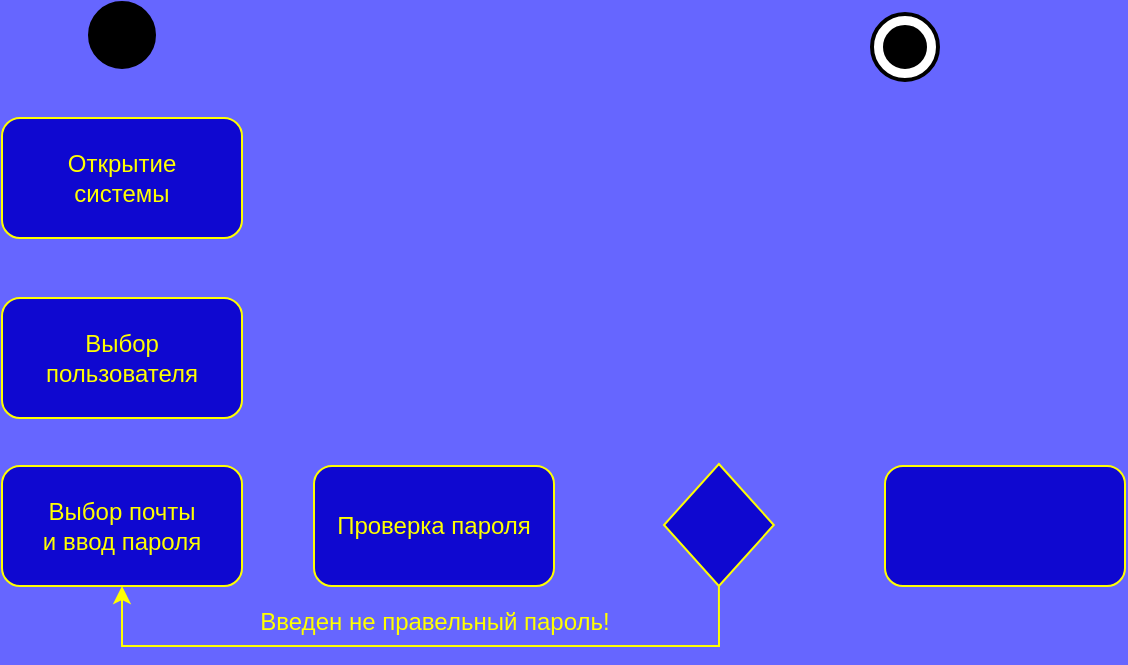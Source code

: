 <mxfile version="14.6.11" type="github">
  <diagram id="6aFeG4sOG7LSVYo24l37" name="Page-1">
    <mxGraphModel dx="729" dy="779" grid="0" gridSize="10" guides="1" tooltips="1" connect="1" arrows="1" fold="1" page="1" pageScale="1" pageWidth="827" pageHeight="1169" background="#6666FF" math="0" shadow="0">
      <root>
        <mxCell id="0" />
        <mxCell id="1" parent="0" />
        <mxCell id="k_KoyLPq_P6ISR_pOOIT-1" value="" style="strokeWidth=2;html=1;shape=mxgraph.flowchart.start_2;whiteSpace=wrap;" vertex="1" parent="1">
          <mxGeometry x="617" y="46" width="33" height="33" as="geometry" />
        </mxCell>
        <mxCell id="k_KoyLPq_P6ISR_pOOIT-2" value="" style="strokeWidth=2;html=1;shape=mxgraph.flowchart.start_2;whiteSpace=wrap;fillColor=#000000;" vertex="1" parent="1">
          <mxGeometry x="623.5" y="52.5" width="20" height="20" as="geometry" />
        </mxCell>
        <mxCell id="k_KoyLPq_P6ISR_pOOIT-3" value="" style="strokeWidth=2;html=1;shape=mxgraph.flowchart.start_2;whiteSpace=wrap;fillColor=#000000;" vertex="1" parent="1">
          <mxGeometry x="226" y="40.5" width="32" height="32" as="geometry" />
        </mxCell>
        <mxCell id="k_KoyLPq_P6ISR_pOOIT-5" value="Открытие&lt;br&gt;системы" style="rounded=1;whiteSpace=wrap;html=1;fillColor=#0F08D0;strokeColor=#FFFF00;fontColor=#FFFF00;" vertex="1" parent="1">
          <mxGeometry x="182" y="98" width="120" height="60" as="geometry" />
        </mxCell>
        <mxCell id="k_KoyLPq_P6ISR_pOOIT-6" value="Выбор&lt;br&gt;пользователя" style="rounded=1;whiteSpace=wrap;html=1;fillColor=#0F08D0;strokeColor=#FFFF00;fontColor=#FFFF00;" vertex="1" parent="1">
          <mxGeometry x="182" y="188" width="120" height="60" as="geometry" />
        </mxCell>
        <mxCell id="k_KoyLPq_P6ISR_pOOIT-7" value="Выбор почты&lt;br&gt;и ввод пароля" style="rounded=1;whiteSpace=wrap;html=1;fillColor=#0F08D0;strokeColor=#FFFF00;fontColor=#FFFF00;" vertex="1" parent="1">
          <mxGeometry x="182" y="272" width="120" height="60" as="geometry" />
        </mxCell>
        <mxCell id="k_KoyLPq_P6ISR_pOOIT-8" value="Проверка пароля" style="rounded=1;whiteSpace=wrap;html=1;fillColor=#0F08D0;strokeColor=#FFFF00;fontColor=#FFFF00;" vertex="1" parent="1">
          <mxGeometry x="338" y="272" width="120" height="60" as="geometry" />
        </mxCell>
        <mxCell id="k_KoyLPq_P6ISR_pOOIT-9" value="" style="rounded=1;whiteSpace=wrap;html=1;fillColor=#0F08D0;strokeColor=#FFFF00;fontColor=#FFFF00;" vertex="1" parent="1">
          <mxGeometry x="623.5" y="272" width="120" height="60" as="geometry" />
        </mxCell>
        <mxCell id="k_KoyLPq_P6ISR_pOOIT-11" style="edgeStyle=orthogonalEdgeStyle;rounded=0;orthogonalLoop=1;jettySize=auto;html=1;exitX=0.5;exitY=1;exitDx=0;exitDy=0;entryX=0.5;entryY=1;entryDx=0;entryDy=0;fontColor=#FFFF00;strokeColor=#FFFF00;" edge="1" parent="1" source="k_KoyLPq_P6ISR_pOOIT-10" target="k_KoyLPq_P6ISR_pOOIT-7">
          <mxGeometry relative="1" as="geometry">
            <Array as="points">
              <mxPoint x="541" y="362" />
              <mxPoint x="242" y="362" />
            </Array>
          </mxGeometry>
        </mxCell>
        <mxCell id="k_KoyLPq_P6ISR_pOOIT-10" value="" style="rhombus;whiteSpace=wrap;html=1;fontColor=#FFFF00;strokeColor=#FFFF00;fillColor=#0F08D0;" vertex="1" parent="1">
          <mxGeometry x="513" y="271" width="54.9" height="61" as="geometry" />
        </mxCell>
        <mxCell id="k_KoyLPq_P6ISR_pOOIT-12" value="Введен не правельный пароль!" style="text;html=1;align=center;verticalAlign=middle;resizable=0;points=[];autosize=1;strokeColor=none;fontColor=#FFFF00;" vertex="1" parent="1">
          <mxGeometry x="306" y="341" width="184" height="18" as="geometry" />
        </mxCell>
      </root>
    </mxGraphModel>
  </diagram>
</mxfile>
